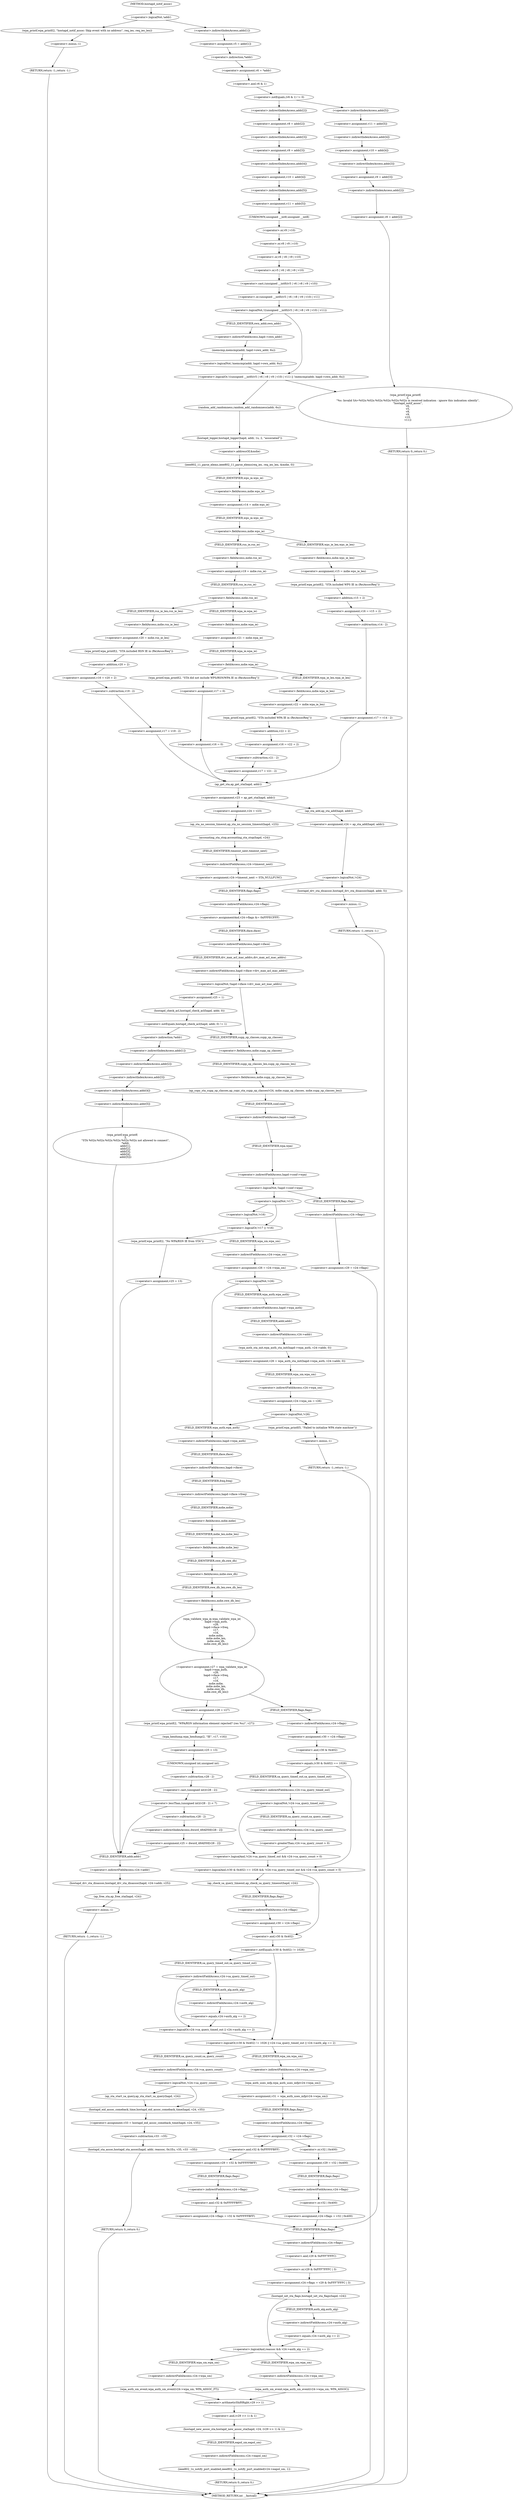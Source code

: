 digraph hostapd_notif_assoc {  
"1000163" [label = "(<operator>.logicalNot,!addr)" ]
"1000166" [label = "(wpa_printf,wpa_printf(2, \"hostapd_notif_assoc: Skip event with no address\", req_ies, req_ies_len))" ]
"1000171" [label = "(RETURN,return -1;,return -1;)" ]
"1000172" [label = "(<operator>.minus,-1)" ]
"1000174" [label = "(<operator>.assignment,v5 = addr[1])" ]
"1000176" [label = "(<operator>.indirectIndexAccess,addr[1])" ]
"1000179" [label = "(<operator>.assignment,v6 = *addr)" ]
"1000181" [label = "(<operator>.indirection,*addr)" ]
"1000184" [label = "(<operator>.notEquals,(v6 & 1) != 0)" ]
"1000185" [label = "(<operator>.and,v6 & 1)" ]
"1000190" [label = "(<operator>.assignment,v11 = addr[5])" ]
"1000192" [label = "(<operator>.indirectIndexAccess,addr[5])" ]
"1000195" [label = "(<operator>.assignment,v10 = addr[4])" ]
"1000197" [label = "(<operator>.indirectIndexAccess,addr[4])" ]
"1000200" [label = "(<operator>.assignment,v9 = addr[3])" ]
"1000202" [label = "(<operator>.indirectIndexAccess,addr[3])" ]
"1000205" [label = "(<operator>.assignment,v8 = addr[2])" ]
"1000207" [label = "(<operator>.indirectIndexAccess,addr[2])" ]
"1000211" [label = "(wpa_printf,wpa_printf(\n      2,\n      \"%s: Invalid SA=%02x:%02x:%02x:%02x:%02x:%02x in received indication - ignore this indication silently\",\n      \"hostapd_notif_assoc\",\n      v6,\n      v5,\n      v8,\n      v9,\n      v10,\n      v11))" ]
"1000221" [label = "(RETURN,return 0;,return 0;)" ]
"1000223" [label = "(<operator>.assignment,v8 = addr[2])" ]
"1000225" [label = "(<operator>.indirectIndexAccess,addr[2])" ]
"1000228" [label = "(<operator>.assignment,v9 = addr[3])" ]
"1000230" [label = "(<operator>.indirectIndexAccess,addr[3])" ]
"1000233" [label = "(<operator>.assignment,v10 = addr[4])" ]
"1000235" [label = "(<operator>.indirectIndexAccess,addr[4])" ]
"1000238" [label = "(<operator>.assignment,v11 = addr[5])" ]
"1000240" [label = "(<operator>.indirectIndexAccess,addr[5])" ]
"1000244" [label = "(<operator>.logicalOr,!((unsigned __int8)(v5 | v6 | v8 | v9 | v10) | v11) || !memcmp(addr, hapd->own_addr, 6u))" ]
"1000245" [label = "(<operator>.logicalNot,!((unsigned __int8)(v5 | v6 | v8 | v9 | v10) | v11))" ]
"1000246" [label = "(<operator>.or,(unsigned __int8)(v5 | v6 | v8 | v9 | v10) | v11)" ]
"1000247" [label = "(<operator>.cast,(unsigned __int8)(v5 | v6 | v8 | v9 | v10))" ]
"1000248" [label = "(UNKNOWN,unsigned __int8,unsigned __int8)" ]
"1000249" [label = "(<operator>.or,v5 | v6 | v8 | v9 | v10)" ]
"1000251" [label = "(<operator>.or,v6 | v8 | v9 | v10)" ]
"1000253" [label = "(<operator>.or,v8 | v9 | v10)" ]
"1000255" [label = "(<operator>.or,v9 | v10)" ]
"1000259" [label = "(<operator>.logicalNot,!memcmp(addr, hapd->own_addr, 6u))" ]
"1000260" [label = "(memcmp,memcmp(addr, hapd->own_addr, 6u))" ]
"1000262" [label = "(<operator>.indirectFieldAccess,hapd->own_addr)" ]
"1000264" [label = "(FIELD_IDENTIFIER,own_addr,own_addr)" ]
"1000267" [label = "(random_add_randomness,random_add_randomness(addr, 6u))" ]
"1000270" [label = "(hostapd_logger,hostapd_logger(hapd, addr, 1u, 2, \"associated\"))" ]
"1000276" [label = "(ieee802_11_parse_elems,ieee802_11_parse_elems(req_ies, req_ies_len, &mdie, 0))" ]
"1000279" [label = "(<operator>.addressOf,&mdie)" ]
"1000282" [label = "(<operator>.assignment,v14 = mdie.wps_ie)" ]
"1000284" [label = "(<operator>.fieldAccess,mdie.wps_ie)" ]
"1000286" [label = "(FIELD_IDENTIFIER,wps_ie,wps_ie)" ]
"1000288" [label = "(<operator>.fieldAccess,mdie.wps_ie)" ]
"1000290" [label = "(FIELD_IDENTIFIER,wps_ie,wps_ie)" ]
"1000292" [label = "(<operator>.assignment,v15 = mdie.wps_ie_len)" ]
"1000294" [label = "(<operator>.fieldAccess,mdie.wps_ie_len)" ]
"1000296" [label = "(FIELD_IDENTIFIER,wps_ie_len,wps_ie_len)" ]
"1000297" [label = "(wpa_printf,wpa_printf(2, \"STA included WPS IE in (Re)AssocReq\"))" ]
"1000300" [label = "(<operator>.assignment,v16 = v15 + 2)" ]
"1000302" [label = "(<operator>.addition,v15 + 2)" ]
"1000305" [label = "(<operator>.assignment,v17 = v14 - 2)" ]
"1000307" [label = "(<operator>.subtraction,v14 - 2)" ]
"1000312" [label = "(<operator>.assignment,v19 = mdie.rsn_ie)" ]
"1000314" [label = "(<operator>.fieldAccess,mdie.rsn_ie)" ]
"1000316" [label = "(FIELD_IDENTIFIER,rsn_ie,rsn_ie)" ]
"1000318" [label = "(<operator>.fieldAccess,mdie.rsn_ie)" ]
"1000320" [label = "(FIELD_IDENTIFIER,rsn_ie,rsn_ie)" ]
"1000322" [label = "(<operator>.assignment,v20 = mdie.rsn_ie_len)" ]
"1000324" [label = "(<operator>.fieldAccess,mdie.rsn_ie_len)" ]
"1000326" [label = "(FIELD_IDENTIFIER,rsn_ie_len,rsn_ie_len)" ]
"1000327" [label = "(wpa_printf,wpa_printf(2, \"STA included RSN IE in (Re)AssocReq\"))" ]
"1000330" [label = "(<operator>.assignment,v16 = v20 + 2)" ]
"1000332" [label = "(<operator>.addition,v20 + 2)" ]
"1000335" [label = "(<operator>.assignment,v17 = v19 - 2)" ]
"1000337" [label = "(<operator>.subtraction,v19 - 2)" ]
"1000342" [label = "(<operator>.assignment,v21 = mdie.wpa_ie)" ]
"1000344" [label = "(<operator>.fieldAccess,mdie.wpa_ie)" ]
"1000346" [label = "(FIELD_IDENTIFIER,wpa_ie,wpa_ie)" ]
"1000348" [label = "(<operator>.fieldAccess,mdie.wpa_ie)" ]
"1000350" [label = "(FIELD_IDENTIFIER,wpa_ie,wpa_ie)" ]
"1000352" [label = "(<operator>.assignment,v22 = mdie.wpa_ie_len)" ]
"1000354" [label = "(<operator>.fieldAccess,mdie.wpa_ie_len)" ]
"1000356" [label = "(FIELD_IDENTIFIER,wpa_ie_len,wpa_ie_len)" ]
"1000357" [label = "(wpa_printf,wpa_printf(2, \"STA included WPA IE in (Re)AssocReq\"))" ]
"1000360" [label = "(<operator>.assignment,v16 = v22 + 2)" ]
"1000362" [label = "(<operator>.addition,v22 + 2)" ]
"1000365" [label = "(<operator>.assignment,v17 = v21 - 2)" ]
"1000367" [label = "(<operator>.subtraction,v21 - 2)" ]
"1000372" [label = "(wpa_printf,wpa_printf(2, \"STA did not include WPS/RSN/WPA IE in (Re)AssocReq\"))" ]
"1000375" [label = "(<operator>.assignment,v17 = 0)" ]
"1000378" [label = "(<operator>.assignment,v16 = 0)" ]
"1000381" [label = "(<operator>.assignment,v23 = ap_get_sta(hapd, addr))" ]
"1000383" [label = "(ap_get_sta,ap_get_sta(hapd, addr))" ]
"1000389" [label = "(<operator>.assignment,v24 = v23)" ]
"1000392" [label = "(ap_sta_no_session_timeout,ap_sta_no_session_timeout(hapd, v23))" ]
"1000395" [label = "(accounting_sta_stop,accounting_sta_stop(hapd, v24))" ]
"1000398" [label = "(<operator>.assignment,v24->timeout_next = STA_NULLFUNC)" ]
"1000399" [label = "(<operator>.indirectFieldAccess,v24->timeout_next)" ]
"1000401" [label = "(FIELD_IDENTIFIER,timeout_next,timeout_next)" ]
"1000405" [label = "(<operator>.assignment,v24 = ap_sta_add(hapd, addr))" ]
"1000407" [label = "(ap_sta_add,ap_sta_add(hapd, addr))" ]
"1000411" [label = "(<operator>.logicalNot,!v24)" ]
"1000414" [label = "(hostapd_drv_sta_disassoc,hostapd_drv_sta_disassoc(hapd, addr, 5))" ]
"1000418" [label = "(RETURN,return -1;,return -1;)" ]
"1000419" [label = "(<operator>.minus,-1)" ]
"1000421" [label = "(<operators>.assignmentAnd,v24->flags &= 0xFFFECFFF)" ]
"1000422" [label = "(<operator>.indirectFieldAccess,v24->flags)" ]
"1000424" [label = "(FIELD_IDENTIFIER,flags,flags)" ]
"1000427" [label = "(<operator>.logicalNot,!hapd->iface->drv_max_acl_mac_addrs)" ]
"1000428" [label = "(<operator>.indirectFieldAccess,hapd->iface->drv_max_acl_mac_addrs)" ]
"1000429" [label = "(<operator>.indirectFieldAccess,hapd->iface)" ]
"1000431" [label = "(FIELD_IDENTIFIER,iface,iface)" ]
"1000432" [label = "(FIELD_IDENTIFIER,drv_max_acl_mac_addrs,drv_max_acl_mac_addrs)" ]
"1000434" [label = "(<operator>.assignment,v25 = 1)" ]
"1000438" [label = "(<operator>.notEquals,hostapd_check_acl(hapd, addr, 0) != 1)" ]
"1000439" [label = "(hostapd_check_acl,hostapd_check_acl(hapd, addr, 0))" ]
"1000445" [label = "(wpa_printf,wpa_printf(\n        3,\n        \"STA %02x:%02x:%02x:%02x:%02x:%02x not allowed to connect\",\n        *addr,\n        addr[1],\n        addr[2],\n        addr[3],\n        addr[4],\n        addr[5]))" ]
"1000448" [label = "(<operator>.indirection,*addr)" ]
"1000450" [label = "(<operator>.indirectIndexAccess,addr[1])" ]
"1000453" [label = "(<operator>.indirectIndexAccess,addr[2])" ]
"1000456" [label = "(<operator>.indirectIndexAccess,addr[3])" ]
"1000459" [label = "(<operator>.indirectIndexAccess,addr[4])" ]
"1000462" [label = "(<operator>.indirectIndexAccess,addr[5])" ]
"1000466" [label = "(ap_copy_sta_supp_op_classes,ap_copy_sta_supp_op_classes(v24, mdie.supp_op_classes, mdie.supp_op_classes_len))" ]
"1000468" [label = "(<operator>.fieldAccess,mdie.supp_op_classes)" ]
"1000470" [label = "(FIELD_IDENTIFIER,supp_op_classes,supp_op_classes)" ]
"1000471" [label = "(<operator>.fieldAccess,mdie.supp_op_classes_len)" ]
"1000473" [label = "(FIELD_IDENTIFIER,supp_op_classes_len,supp_op_classes_len)" ]
"1000475" [label = "(<operator>.logicalNot,!hapd->conf->wpa)" ]
"1000476" [label = "(<operator>.indirectFieldAccess,hapd->conf->wpa)" ]
"1000477" [label = "(<operator>.indirectFieldAccess,hapd->conf)" ]
"1000479" [label = "(FIELD_IDENTIFIER,conf,conf)" ]
"1000480" [label = "(FIELD_IDENTIFIER,wpa,wpa)" ]
"1000482" [label = "(<operator>.assignment,v29 = v24->flags)" ]
"1000484" [label = "(<operator>.indirectFieldAccess,v24->flags)" ]
"1000486" [label = "(FIELD_IDENTIFIER,flags,flags)" ]
"1000488" [label = "(<operator>.assignment,v24->flags = v29 & 0xFFF7FFFC | 3)" ]
"1000489" [label = "(<operator>.indirectFieldAccess,v24->flags)" ]
"1000491" [label = "(FIELD_IDENTIFIER,flags,flags)" ]
"1000492" [label = "(<operator>.or,v29 & 0xFFF7FFFC | 3)" ]
"1000493" [label = "(<operator>.and,v29 & 0xFFF7FFFC)" ]
"1000497" [label = "(hostapd_set_sta_flags,hostapd_set_sta_flags(hapd, v24))" ]
"1000501" [label = "(<operator>.logicalAnd,reassoc && v24->auth_alg == 2)" ]
"1000503" [label = "(<operator>.equals,v24->auth_alg == 2)" ]
"1000504" [label = "(<operator>.indirectFieldAccess,v24->auth_alg)" ]
"1000506" [label = "(FIELD_IDENTIFIER,auth_alg,auth_alg)" ]
"1000508" [label = "(wpa_auth_sm_event,wpa_auth_sm_event(v24->wpa_sm, WPA_ASSOC_FT))" ]
"1000509" [label = "(<operator>.indirectFieldAccess,v24->wpa_sm)" ]
"1000511" [label = "(FIELD_IDENTIFIER,wpa_sm,wpa_sm)" ]
"1000514" [label = "(wpa_auth_sm_event,wpa_auth_sm_event(v24->wpa_sm, WPA_ASSOC))" ]
"1000515" [label = "(<operator>.indirectFieldAccess,v24->wpa_sm)" ]
"1000517" [label = "(FIELD_IDENTIFIER,wpa_sm,wpa_sm)" ]
"1000519" [label = "(hostapd_new_assoc_sta,hostapd_new_assoc_sta(hapd, v24, (v29 >> 1) & 1))" ]
"1000522" [label = "(<operator>.and,(v29 >> 1) & 1)" ]
"1000523" [label = "(<operator>.arithmeticShiftRight,v29 >> 1)" ]
"1000527" [label = "(ieee802_1x_notify_port_enabled,ieee802_1x_notify_port_enabled(v24->eapol_sm, 1))" ]
"1000528" [label = "(<operator>.indirectFieldAccess,v24->eapol_sm)" ]
"1000530" [label = "(FIELD_IDENTIFIER,eapol_sm,eapol_sm)" ]
"1000532" [label = "(RETURN,return 0;,return 0;)" ]
"1000535" [label = "(<operator>.logicalOr,!v17 || !v16)" ]
"1000536" [label = "(<operator>.logicalNot,!v17)" ]
"1000538" [label = "(<operator>.logicalNot,!v16)" ]
"1000541" [label = "(wpa_printf,wpa_printf(2, \"No WPA/RSN IE from STA\"))" ]
"1000544" [label = "(<operator>.assignment,v25 = 13)" ]
"1000548" [label = "(hostapd_drv_sta_disassoc,hostapd_drv_sta_disassoc(hapd, v24->addr, v25))" ]
"1000550" [label = "(<operator>.indirectFieldAccess,v24->addr)" ]
"1000552" [label = "(FIELD_IDENTIFIER,addr,addr)" ]
"1000554" [label = "(ap_free_sta,ap_free_sta(hapd, v24))" ]
"1000557" [label = "(RETURN,return -1;,return -1;)" ]
"1000558" [label = "(<operator>.minus,-1)" ]
"1000560" [label = "(<operator>.assignment,v26 = v24->wpa_sm)" ]
"1000562" [label = "(<operator>.indirectFieldAccess,v24->wpa_sm)" ]
"1000564" [label = "(FIELD_IDENTIFIER,wpa_sm,wpa_sm)" ]
"1000566" [label = "(<operator>.logicalNot,!v26)" ]
"1000569" [label = "(<operator>.assignment,v26 = wpa_auth_sta_init(hapd->wpa_auth, v24->addr, 0))" ]
"1000571" [label = "(wpa_auth_sta_init,wpa_auth_sta_init(hapd->wpa_auth, v24->addr, 0))" ]
"1000572" [label = "(<operator>.indirectFieldAccess,hapd->wpa_auth)" ]
"1000574" [label = "(FIELD_IDENTIFIER,wpa_auth,wpa_auth)" ]
"1000575" [label = "(<operator>.indirectFieldAccess,v24->addr)" ]
"1000577" [label = "(FIELD_IDENTIFIER,addr,addr)" ]
"1000579" [label = "(<operator>.assignment,v24->wpa_sm = v26)" ]
"1000580" [label = "(<operator>.indirectFieldAccess,v24->wpa_sm)" ]
"1000582" [label = "(FIELD_IDENTIFIER,wpa_sm,wpa_sm)" ]
"1000585" [label = "(<operator>.logicalNot,!v26)" ]
"1000588" [label = "(wpa_printf,wpa_printf(5, \"Failed to initialize WPA state machine\"))" ]
"1000591" [label = "(RETURN,return -1;,return -1;)" ]
"1000592" [label = "(<operator>.minus,-1)" ]
"1000594" [label = "(<operator>.assignment,v27 = wpa_validate_wpa_ie(\n          hapd->wpa_auth,\n          v26,\n          hapd->iface->freq,\n          v17,\n          v16,\n          mdie.mdie,\n          mdie.mdie_len,\n          mdie.owe_dh,\n          mdie.owe_dh_len))" ]
"1000596" [label = "(wpa_validate_wpa_ie,wpa_validate_wpa_ie(\n          hapd->wpa_auth,\n          v26,\n          hapd->iface->freq,\n          v17,\n          v16,\n          mdie.mdie,\n          mdie.mdie_len,\n          mdie.owe_dh,\n          mdie.owe_dh_len))" ]
"1000597" [label = "(<operator>.indirectFieldAccess,hapd->wpa_auth)" ]
"1000599" [label = "(FIELD_IDENTIFIER,wpa_auth,wpa_auth)" ]
"1000601" [label = "(<operator>.indirectFieldAccess,hapd->iface->freq)" ]
"1000602" [label = "(<operator>.indirectFieldAccess,hapd->iface)" ]
"1000604" [label = "(FIELD_IDENTIFIER,iface,iface)" ]
"1000605" [label = "(FIELD_IDENTIFIER,freq,freq)" ]
"1000608" [label = "(<operator>.fieldAccess,mdie.mdie)" ]
"1000610" [label = "(FIELD_IDENTIFIER,mdie,mdie)" ]
"1000611" [label = "(<operator>.fieldAccess,mdie.mdie_len)" ]
"1000613" [label = "(FIELD_IDENTIFIER,mdie_len,mdie_len)" ]
"1000614" [label = "(<operator>.fieldAccess,mdie.owe_dh)" ]
"1000616" [label = "(FIELD_IDENTIFIER,owe_dh,owe_dh)" ]
"1000617" [label = "(<operator>.fieldAccess,mdie.owe_dh_len)" ]
"1000619" [label = "(FIELD_IDENTIFIER,owe_dh_len,owe_dh_len)" ]
"1000623" [label = "(<operator>.assignment,v28 = v27)" ]
"1000626" [label = "(wpa_printf,wpa_printf(2, \"WPA/RSN information element rejected? (res %u)\", v27))" ]
"1000630" [label = "(wpa_hexdump,wpa_hexdump(2, \"IE\", v17, v16))" ]
"1000635" [label = "(<operator>.assignment,v25 = 13)" ]
"1000639" [label = "(<operator>.lessThan,(unsigned int)(v28 - 2) < 7)" ]
"1000640" [label = "(<operator>.cast,(unsigned int)(v28 - 2))" ]
"1000641" [label = "(UNKNOWN,unsigned int,unsigned int)" ]
"1000642" [label = "(<operator>.subtraction,v28 - 2)" ]
"1000646" [label = "(<operator>.assignment,v25 = dword_49AD50[v28 - 2])" ]
"1000648" [label = "(<operator>.indirectIndexAccess,dword_49AD50[v28 - 2])" ]
"1000650" [label = "(<operator>.subtraction,v28 - 2)" ]
"1000654" [label = "(<operator>.assignment,v30 = v24->flags)" ]
"1000656" [label = "(<operator>.indirectFieldAccess,v24->flags)" ]
"1000658" [label = "(FIELD_IDENTIFIER,flags,flags)" ]
"1000660" [label = "(<operator>.logicalAnd,(v30 & 0x402) == 1026 && !v24->sa_query_timed_out && v24->sa_query_count > 0)" ]
"1000661" [label = "(<operator>.equals,(v30 & 0x402) == 1026)" ]
"1000662" [label = "(<operator>.and,v30 & 0x402)" ]
"1000666" [label = "(<operator>.logicalAnd,!v24->sa_query_timed_out && v24->sa_query_count > 0)" ]
"1000667" [label = "(<operator>.logicalNot,!v24->sa_query_timed_out)" ]
"1000668" [label = "(<operator>.indirectFieldAccess,v24->sa_query_timed_out)" ]
"1000670" [label = "(FIELD_IDENTIFIER,sa_query_timed_out,sa_query_timed_out)" ]
"1000671" [label = "(<operator>.greaterThan,v24->sa_query_count > 0)" ]
"1000672" [label = "(<operator>.indirectFieldAccess,v24->sa_query_count)" ]
"1000674" [label = "(FIELD_IDENTIFIER,sa_query_count,sa_query_count)" ]
"1000677" [label = "(ap_check_sa_query_timeout,ap_check_sa_query_timeout(hapd, v24))" ]
"1000680" [label = "(<operator>.assignment,v30 = v24->flags)" ]
"1000682" [label = "(<operator>.indirectFieldAccess,v24->flags)" ]
"1000684" [label = "(FIELD_IDENTIFIER,flags,flags)" ]
"1000686" [label = "(<operator>.logicalOr,(v30 & 0x402) != 1026 || v24->sa_query_timed_out || v24->auth_alg == 2)" ]
"1000687" [label = "(<operator>.notEquals,(v30 & 0x402) != 1026)" ]
"1000688" [label = "(<operator>.and,v30 & 0x402)" ]
"1000692" [label = "(<operator>.logicalOr,v24->sa_query_timed_out || v24->auth_alg == 2)" ]
"1000693" [label = "(<operator>.indirectFieldAccess,v24->sa_query_timed_out)" ]
"1000695" [label = "(FIELD_IDENTIFIER,sa_query_timed_out,sa_query_timed_out)" ]
"1000696" [label = "(<operator>.equals,v24->auth_alg == 2)" ]
"1000697" [label = "(<operator>.indirectFieldAccess,v24->auth_alg)" ]
"1000699" [label = "(FIELD_IDENTIFIER,auth_alg,auth_alg)" ]
"1000702" [label = "(<operator>.assignment,v31 = wpa_auth_uses_mfp(v24->wpa_sm))" ]
"1000704" [label = "(wpa_auth_uses_mfp,wpa_auth_uses_mfp(v24->wpa_sm))" ]
"1000705" [label = "(<operator>.indirectFieldAccess,v24->wpa_sm)" ]
"1000707" [label = "(FIELD_IDENTIFIER,wpa_sm,wpa_sm)" ]
"1000708" [label = "(<operator>.assignment,v32 = v24->flags)" ]
"1000710" [label = "(<operator>.indirectFieldAccess,v24->flags)" ]
"1000712" [label = "(FIELD_IDENTIFIER,flags,flags)" ]
"1000716" [label = "(<operator>.assignment,v29 = v32 | 0x400)" ]
"1000718" [label = "(<operator>.or,v32 | 0x400)" ]
"1000721" [label = "(<operator>.assignment,v24->flags = v32 | 0x400)" ]
"1000722" [label = "(<operator>.indirectFieldAccess,v24->flags)" ]
"1000724" [label = "(FIELD_IDENTIFIER,flags,flags)" ]
"1000725" [label = "(<operator>.or,v32 | 0x400)" ]
"1000730" [label = "(<operator>.assignment,v29 = v32 & 0xFFFFFBFF)" ]
"1000732" [label = "(<operator>.and,v32 & 0xFFFFFBFF)" ]
"1000735" [label = "(<operator>.assignment,v24->flags = v32 & 0xFFFFFBFF)" ]
"1000736" [label = "(<operator>.indirectFieldAccess,v24->flags)" ]
"1000738" [label = "(FIELD_IDENTIFIER,flags,flags)" ]
"1000739" [label = "(<operator>.and,v32 & 0xFFFFFBFF)" ]
"1000744" [label = "(<operator>.logicalNot,!v24->sa_query_count)" ]
"1000745" [label = "(<operator>.indirectFieldAccess,v24->sa_query_count)" ]
"1000747" [label = "(FIELD_IDENTIFIER,sa_query_count,sa_query_count)" ]
"1000748" [label = "(ap_sta_start_sa_query,ap_sta_start_sa_query(hapd, v24))" ]
"1000751" [label = "(<operator>.assignment,v33 = hostapd_eid_assoc_comeback_time(hapd, v24, v35))" ]
"1000753" [label = "(hostapd_eid_assoc_comeback_time,hostapd_eid_assoc_comeback_time(hapd, v24, v35))" ]
"1000757" [label = "(hostapd_sta_assoc,hostapd_sta_assoc(hapd, addr, reassoc, 0x1Eu, v35, v33 - v35))" ]
"1000763" [label = "(<operator>.subtraction,v33 - v35)" ]
"1000766" [label = "(RETURN,return 0;,return 0;)" ]
"1000128" [label = "(METHOD,hostapd_notif_assoc)" ]
"1000768" [label = "(METHOD_RETURN,int __fastcall)" ]
  "1000163" -> "1000166" 
  "1000163" -> "1000176" 
  "1000166" -> "1000172" 
  "1000171" -> "1000768" 
  "1000172" -> "1000171" 
  "1000174" -> "1000181" 
  "1000176" -> "1000174" 
  "1000179" -> "1000185" 
  "1000181" -> "1000179" 
  "1000184" -> "1000192" 
  "1000184" -> "1000225" 
  "1000185" -> "1000184" 
  "1000190" -> "1000197" 
  "1000192" -> "1000190" 
  "1000195" -> "1000202" 
  "1000197" -> "1000195" 
  "1000200" -> "1000207" 
  "1000202" -> "1000200" 
  "1000205" -> "1000211" 
  "1000207" -> "1000205" 
  "1000211" -> "1000221" 
  "1000221" -> "1000768" 
  "1000223" -> "1000230" 
  "1000225" -> "1000223" 
  "1000228" -> "1000235" 
  "1000230" -> "1000228" 
  "1000233" -> "1000240" 
  "1000235" -> "1000233" 
  "1000238" -> "1000248" 
  "1000240" -> "1000238" 
  "1000244" -> "1000211" 
  "1000244" -> "1000267" 
  "1000245" -> "1000244" 
  "1000245" -> "1000264" 
  "1000246" -> "1000245" 
  "1000247" -> "1000246" 
  "1000248" -> "1000255" 
  "1000249" -> "1000247" 
  "1000251" -> "1000249" 
  "1000253" -> "1000251" 
  "1000255" -> "1000253" 
  "1000259" -> "1000244" 
  "1000260" -> "1000259" 
  "1000262" -> "1000260" 
  "1000264" -> "1000262" 
  "1000267" -> "1000270" 
  "1000270" -> "1000279" 
  "1000276" -> "1000286" 
  "1000279" -> "1000276" 
  "1000282" -> "1000290" 
  "1000284" -> "1000282" 
  "1000286" -> "1000284" 
  "1000288" -> "1000296" 
  "1000288" -> "1000316" 
  "1000290" -> "1000288" 
  "1000292" -> "1000297" 
  "1000294" -> "1000292" 
  "1000296" -> "1000294" 
  "1000297" -> "1000302" 
  "1000300" -> "1000307" 
  "1000302" -> "1000300" 
  "1000305" -> "1000383" 
  "1000307" -> "1000305" 
  "1000312" -> "1000320" 
  "1000314" -> "1000312" 
  "1000316" -> "1000314" 
  "1000318" -> "1000326" 
  "1000318" -> "1000346" 
  "1000320" -> "1000318" 
  "1000322" -> "1000327" 
  "1000324" -> "1000322" 
  "1000326" -> "1000324" 
  "1000327" -> "1000332" 
  "1000330" -> "1000337" 
  "1000332" -> "1000330" 
  "1000335" -> "1000383" 
  "1000337" -> "1000335" 
  "1000342" -> "1000350" 
  "1000344" -> "1000342" 
  "1000346" -> "1000344" 
  "1000348" -> "1000356" 
  "1000348" -> "1000372" 
  "1000350" -> "1000348" 
  "1000352" -> "1000357" 
  "1000354" -> "1000352" 
  "1000356" -> "1000354" 
  "1000357" -> "1000362" 
  "1000360" -> "1000367" 
  "1000362" -> "1000360" 
  "1000365" -> "1000383" 
  "1000367" -> "1000365" 
  "1000372" -> "1000375" 
  "1000375" -> "1000378" 
  "1000378" -> "1000383" 
  "1000381" -> "1000389" 
  "1000381" -> "1000407" 
  "1000383" -> "1000381" 
  "1000389" -> "1000392" 
  "1000392" -> "1000395" 
  "1000395" -> "1000401" 
  "1000398" -> "1000424" 
  "1000399" -> "1000398" 
  "1000401" -> "1000399" 
  "1000405" -> "1000411" 
  "1000407" -> "1000405" 
  "1000411" -> "1000414" 
  "1000411" -> "1000424" 
  "1000414" -> "1000419" 
  "1000418" -> "1000768" 
  "1000419" -> "1000418" 
  "1000421" -> "1000431" 
  "1000422" -> "1000421" 
  "1000424" -> "1000422" 
  "1000427" -> "1000434" 
  "1000427" -> "1000470" 
  "1000428" -> "1000427" 
  "1000429" -> "1000432" 
  "1000431" -> "1000429" 
  "1000432" -> "1000428" 
  "1000434" -> "1000439" 
  "1000438" -> "1000448" 
  "1000438" -> "1000470" 
  "1000439" -> "1000438" 
  "1000445" -> "1000552" 
  "1000448" -> "1000450" 
  "1000450" -> "1000453" 
  "1000453" -> "1000456" 
  "1000456" -> "1000459" 
  "1000459" -> "1000462" 
  "1000462" -> "1000445" 
  "1000466" -> "1000479" 
  "1000468" -> "1000473" 
  "1000470" -> "1000468" 
  "1000471" -> "1000466" 
  "1000473" -> "1000471" 
  "1000475" -> "1000486" 
  "1000475" -> "1000536" 
  "1000476" -> "1000475" 
  "1000477" -> "1000480" 
  "1000479" -> "1000477" 
  "1000480" -> "1000476" 
  "1000482" -> "1000491" 
  "1000484" -> "1000482" 
  "1000486" -> "1000484" 
  "1000488" -> "1000497" 
  "1000489" -> "1000493" 
  "1000491" -> "1000489" 
  "1000492" -> "1000488" 
  "1000493" -> "1000492" 
  "1000497" -> "1000501" 
  "1000497" -> "1000506" 
  "1000501" -> "1000511" 
  "1000501" -> "1000517" 
  "1000503" -> "1000501" 
  "1000504" -> "1000503" 
  "1000506" -> "1000504" 
  "1000508" -> "1000523" 
  "1000509" -> "1000508" 
  "1000511" -> "1000509" 
  "1000514" -> "1000523" 
  "1000515" -> "1000514" 
  "1000517" -> "1000515" 
  "1000519" -> "1000530" 
  "1000522" -> "1000519" 
  "1000523" -> "1000522" 
  "1000527" -> "1000532" 
  "1000528" -> "1000527" 
  "1000530" -> "1000528" 
  "1000532" -> "1000768" 
  "1000535" -> "1000541" 
  "1000535" -> "1000564" 
  "1000536" -> "1000535" 
  "1000536" -> "1000538" 
  "1000538" -> "1000535" 
  "1000541" -> "1000544" 
  "1000544" -> "1000552" 
  "1000548" -> "1000554" 
  "1000550" -> "1000548" 
  "1000552" -> "1000550" 
  "1000554" -> "1000558" 
  "1000557" -> "1000768" 
  "1000558" -> "1000557" 
  "1000560" -> "1000566" 
  "1000562" -> "1000560" 
  "1000564" -> "1000562" 
  "1000566" -> "1000574" 
  "1000566" -> "1000599" 
  "1000569" -> "1000582" 
  "1000571" -> "1000569" 
  "1000572" -> "1000577" 
  "1000574" -> "1000572" 
  "1000575" -> "1000571" 
  "1000577" -> "1000575" 
  "1000579" -> "1000585" 
  "1000580" -> "1000579" 
  "1000582" -> "1000580" 
  "1000585" -> "1000588" 
  "1000585" -> "1000599" 
  "1000588" -> "1000592" 
  "1000591" -> "1000768" 
  "1000592" -> "1000591" 
  "1000594" -> "1000623" 
  "1000594" -> "1000658" 
  "1000596" -> "1000594" 
  "1000597" -> "1000604" 
  "1000599" -> "1000597" 
  "1000601" -> "1000610" 
  "1000602" -> "1000605" 
  "1000604" -> "1000602" 
  "1000605" -> "1000601" 
  "1000608" -> "1000613" 
  "1000610" -> "1000608" 
  "1000611" -> "1000616" 
  "1000613" -> "1000611" 
  "1000614" -> "1000619" 
  "1000616" -> "1000614" 
  "1000617" -> "1000596" 
  "1000619" -> "1000617" 
  "1000623" -> "1000626" 
  "1000626" -> "1000630" 
  "1000630" -> "1000635" 
  "1000635" -> "1000641" 
  "1000639" -> "1000650" 
  "1000639" -> "1000552" 
  "1000640" -> "1000639" 
  "1000641" -> "1000642" 
  "1000642" -> "1000640" 
  "1000646" -> "1000552" 
  "1000648" -> "1000646" 
  "1000650" -> "1000648" 
  "1000654" -> "1000662" 
  "1000656" -> "1000654" 
  "1000658" -> "1000656" 
  "1000660" -> "1000677" 
  "1000660" -> "1000688" 
  "1000661" -> "1000660" 
  "1000661" -> "1000670" 
  "1000662" -> "1000661" 
  "1000666" -> "1000660" 
  "1000667" -> "1000666" 
  "1000667" -> "1000674" 
  "1000668" -> "1000667" 
  "1000670" -> "1000668" 
  "1000671" -> "1000666" 
  "1000672" -> "1000671" 
  "1000674" -> "1000672" 
  "1000677" -> "1000684" 
  "1000680" -> "1000688" 
  "1000682" -> "1000680" 
  "1000684" -> "1000682" 
  "1000686" -> "1000707" 
  "1000686" -> "1000747" 
  "1000687" -> "1000686" 
  "1000687" -> "1000695" 
  "1000688" -> "1000687" 
  "1000692" -> "1000686" 
  "1000693" -> "1000692" 
  "1000693" -> "1000699" 
  "1000695" -> "1000693" 
  "1000696" -> "1000692" 
  "1000697" -> "1000696" 
  "1000699" -> "1000697" 
  "1000702" -> "1000712" 
  "1000704" -> "1000702" 
  "1000705" -> "1000704" 
  "1000707" -> "1000705" 
  "1000708" -> "1000718" 
  "1000708" -> "1000732" 
  "1000710" -> "1000708" 
  "1000712" -> "1000710" 
  "1000716" -> "1000724" 
  "1000718" -> "1000716" 
  "1000721" -> "1000491" 
  "1000722" -> "1000725" 
  "1000724" -> "1000722" 
  "1000725" -> "1000721" 
  "1000730" -> "1000738" 
  "1000732" -> "1000730" 
  "1000735" -> "1000491" 
  "1000736" -> "1000739" 
  "1000738" -> "1000736" 
  "1000739" -> "1000735" 
  "1000744" -> "1000748" 
  "1000744" -> "1000753" 
  "1000745" -> "1000744" 
  "1000747" -> "1000745" 
  "1000748" -> "1000753" 
  "1000751" -> "1000763" 
  "1000753" -> "1000751" 
  "1000757" -> "1000766" 
  "1000763" -> "1000757" 
  "1000766" -> "1000768" 
  "1000128" -> "1000163" 
}
